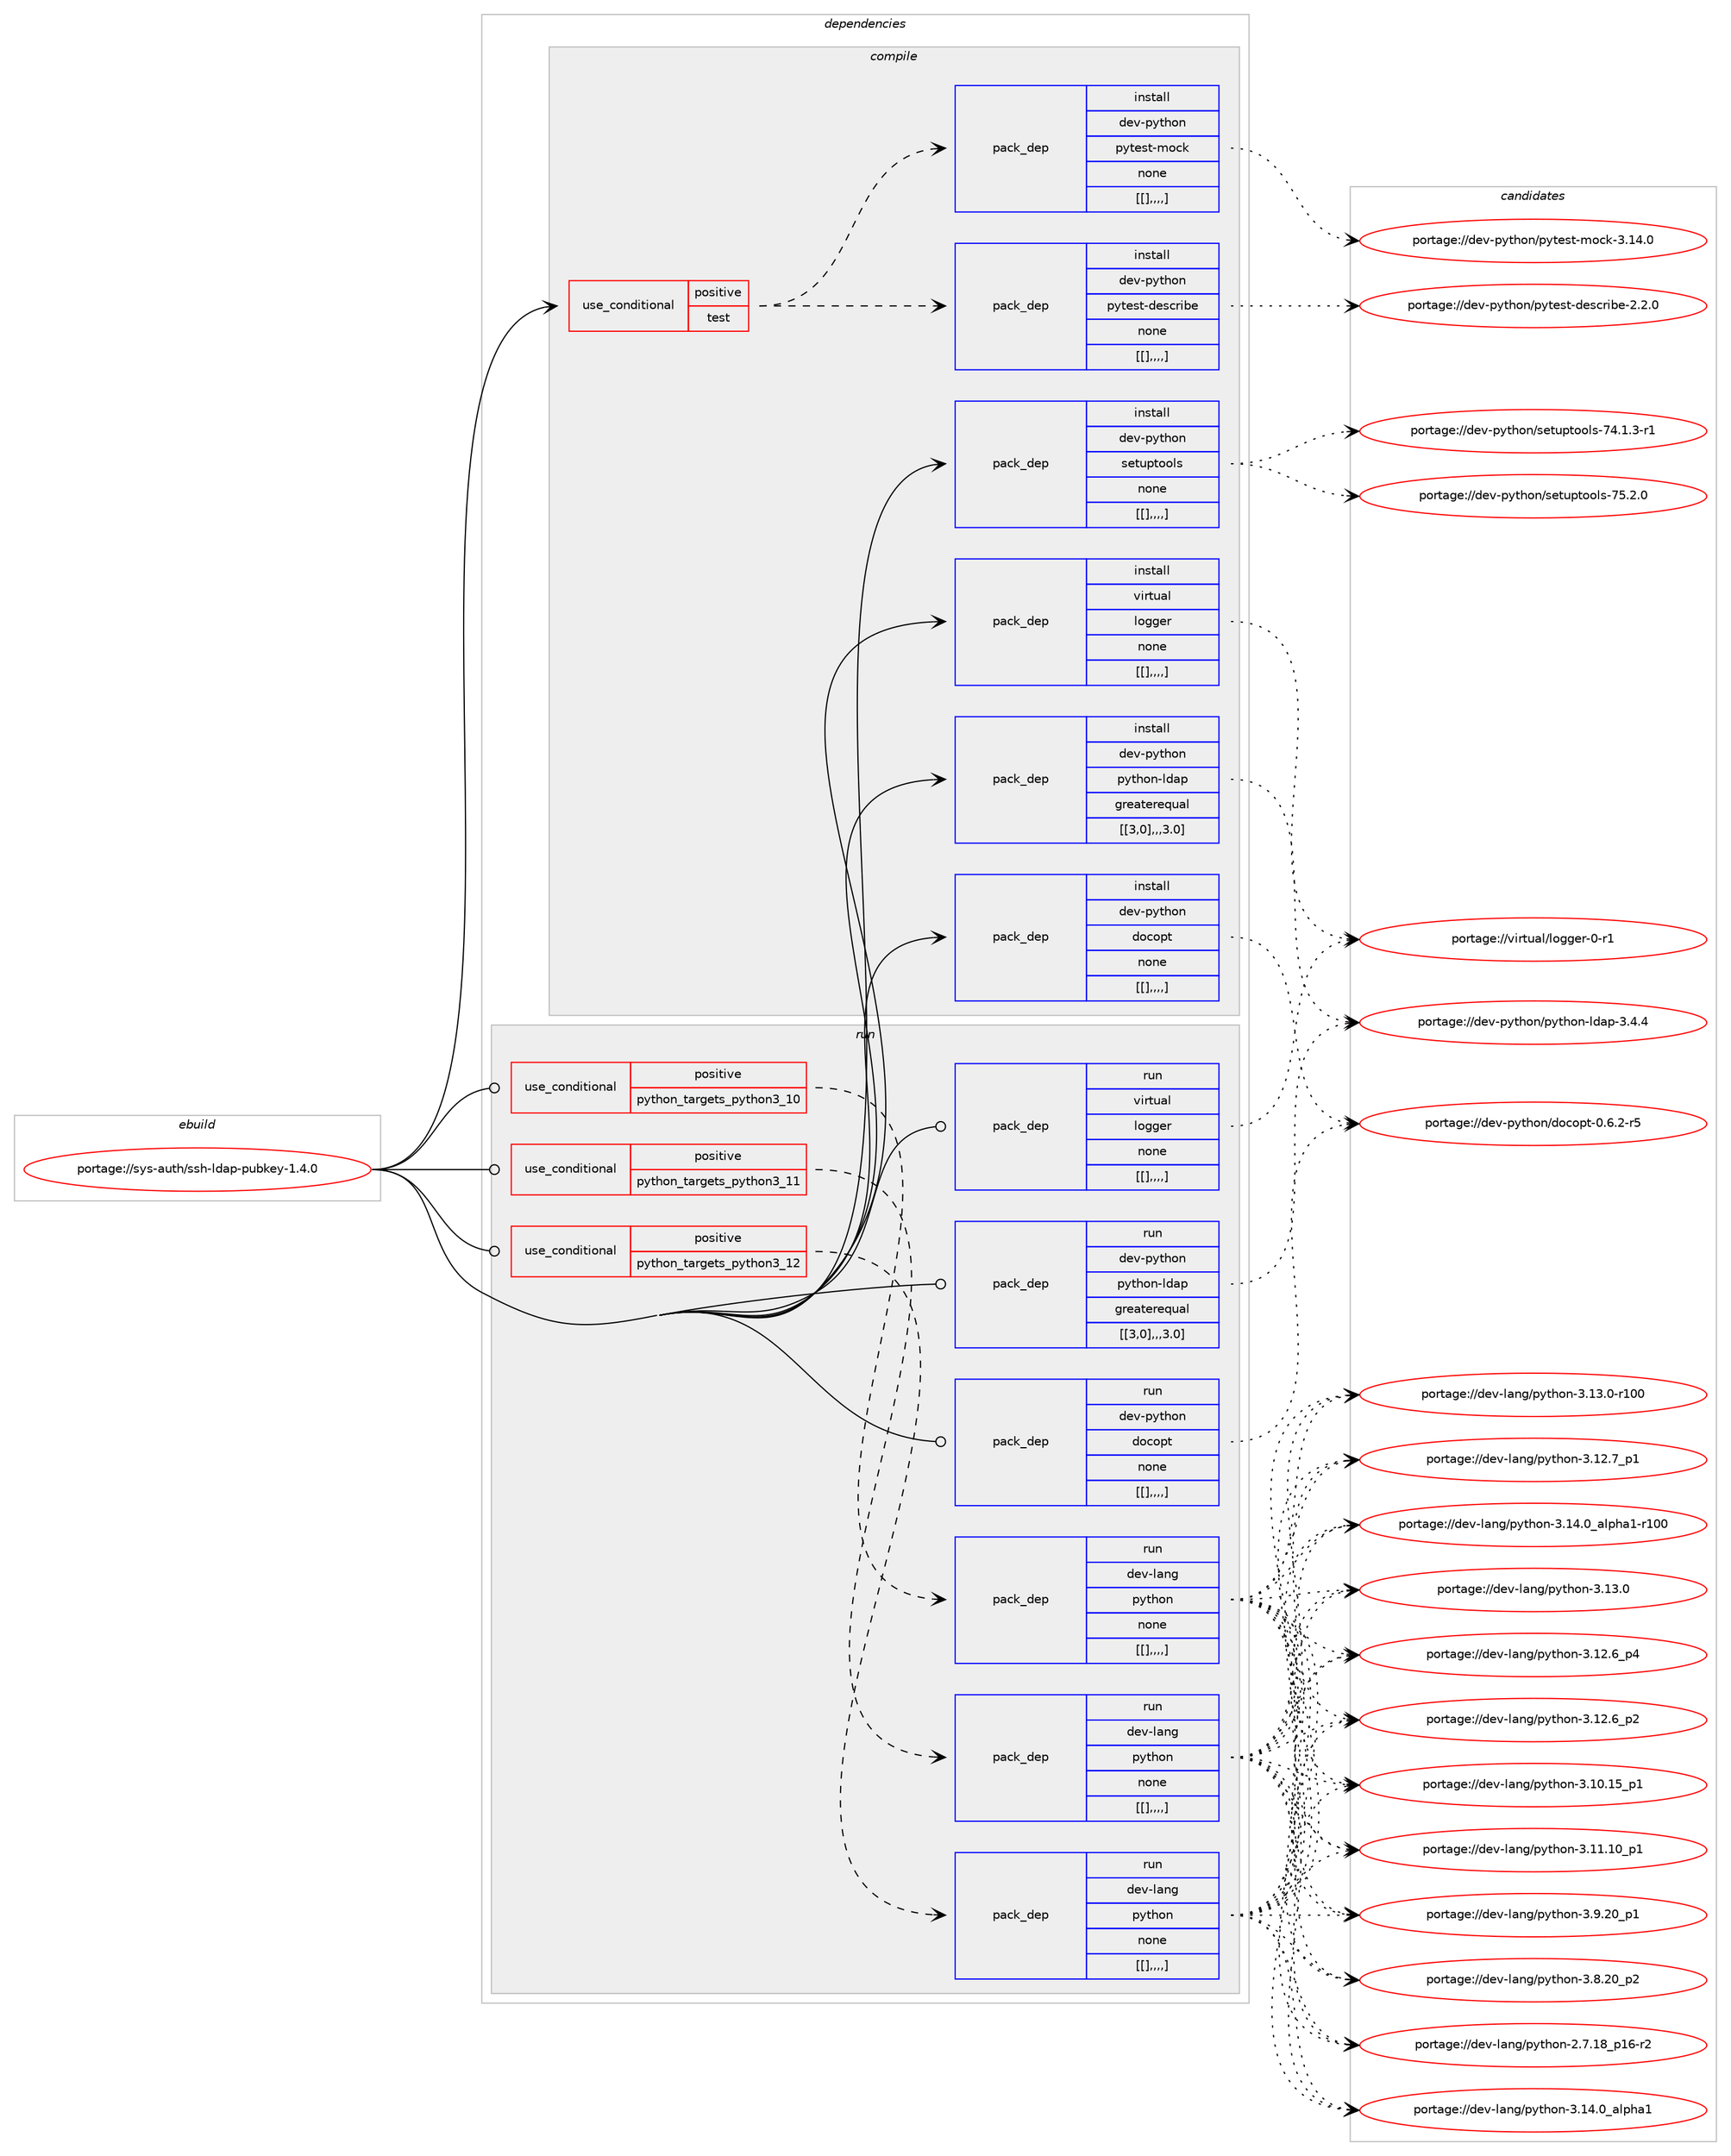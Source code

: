 digraph prolog {

# *************
# Graph options
# *************

newrank=true;
concentrate=true;
compound=true;
graph [rankdir=LR,fontname=Helvetica,fontsize=10,ranksep=1.5];#, ranksep=2.5, nodesep=0.2];
edge  [arrowhead=vee];
node  [fontname=Helvetica,fontsize=10];

# **********
# The ebuild
# **********

subgraph cluster_leftcol {
color=gray;
label=<<i>ebuild</i>>;
id [label="portage://sys-auth/ssh-ldap-pubkey-1.4.0", color=red, width=4, href="../sys-auth/ssh-ldap-pubkey-1.4.0.svg"];
}

# ****************
# The dependencies
# ****************

subgraph cluster_midcol {
color=gray;
label=<<i>dependencies</i>>;
subgraph cluster_compile {
fillcolor="#eeeeee";
style=filled;
label=<<i>compile</i>>;
subgraph cond119736 {
dependency449896 [label=<<TABLE BORDER="0" CELLBORDER="1" CELLSPACING="0" CELLPADDING="4"><TR><TD ROWSPAN="3" CELLPADDING="10">use_conditional</TD></TR><TR><TD>positive</TD></TR><TR><TD>test</TD></TR></TABLE>>, shape=none, color=red];
subgraph pack326979 {
dependency449935 [label=<<TABLE BORDER="0" CELLBORDER="1" CELLSPACING="0" CELLPADDING="4" WIDTH="220"><TR><TD ROWSPAN="6" CELLPADDING="30">pack_dep</TD></TR><TR><TD WIDTH="110">install</TD></TR><TR><TD>dev-python</TD></TR><TR><TD>pytest-describe</TD></TR><TR><TD>none</TD></TR><TR><TD>[[],,,,]</TD></TR></TABLE>>, shape=none, color=blue];
}
dependency449896:e -> dependency449935:w [weight=20,style="dashed",arrowhead="vee"];
subgraph pack327019 {
dependency449977 [label=<<TABLE BORDER="0" CELLBORDER="1" CELLSPACING="0" CELLPADDING="4" WIDTH="220"><TR><TD ROWSPAN="6" CELLPADDING="30">pack_dep</TD></TR><TR><TD WIDTH="110">install</TD></TR><TR><TD>dev-python</TD></TR><TR><TD>pytest-mock</TD></TR><TR><TD>none</TD></TR><TR><TD>[[],,,,]</TD></TR></TABLE>>, shape=none, color=blue];
}
dependency449896:e -> dependency449977:w [weight=20,style="dashed",arrowhead="vee"];
}
id:e -> dependency449896:w [weight=20,style="solid",arrowhead="vee"];
subgraph pack327033 {
dependency450020 [label=<<TABLE BORDER="0" CELLBORDER="1" CELLSPACING="0" CELLPADDING="4" WIDTH="220"><TR><TD ROWSPAN="6" CELLPADDING="30">pack_dep</TD></TR><TR><TD WIDTH="110">install</TD></TR><TR><TD>dev-python</TD></TR><TR><TD>docopt</TD></TR><TR><TD>none</TD></TR><TR><TD>[[],,,,]</TD></TR></TABLE>>, shape=none, color=blue];
}
id:e -> dependency450020:w [weight=20,style="solid",arrowhead="vee"];
subgraph pack327088 {
dependency450096 [label=<<TABLE BORDER="0" CELLBORDER="1" CELLSPACING="0" CELLPADDING="4" WIDTH="220"><TR><TD ROWSPAN="6" CELLPADDING="30">pack_dep</TD></TR><TR><TD WIDTH="110">install</TD></TR><TR><TD>dev-python</TD></TR><TR><TD>python-ldap</TD></TR><TR><TD>greaterequal</TD></TR><TR><TD>[[3,0],,,3.0]</TD></TR></TABLE>>, shape=none, color=blue];
}
id:e -> dependency450096:w [weight=20,style="solid",arrowhead="vee"];
subgraph pack327117 {
dependency450134 [label=<<TABLE BORDER="0" CELLBORDER="1" CELLSPACING="0" CELLPADDING="4" WIDTH="220"><TR><TD ROWSPAN="6" CELLPADDING="30">pack_dep</TD></TR><TR><TD WIDTH="110">install</TD></TR><TR><TD>dev-python</TD></TR><TR><TD>setuptools</TD></TR><TR><TD>none</TD></TR><TR><TD>[[],,,,]</TD></TR></TABLE>>, shape=none, color=blue];
}
id:e -> dependency450134:w [weight=20,style="solid",arrowhead="vee"];
subgraph pack327152 {
dependency450218 [label=<<TABLE BORDER="0" CELLBORDER="1" CELLSPACING="0" CELLPADDING="4" WIDTH="220"><TR><TD ROWSPAN="6" CELLPADDING="30">pack_dep</TD></TR><TR><TD WIDTH="110">install</TD></TR><TR><TD>virtual</TD></TR><TR><TD>logger</TD></TR><TR><TD>none</TD></TR><TR><TD>[[],,,,]</TD></TR></TABLE>>, shape=none, color=blue];
}
id:e -> dependency450218:w [weight=20,style="solid",arrowhead="vee"];
}
subgraph cluster_compileandrun {
fillcolor="#eeeeee";
style=filled;
label=<<i>compile and run</i>>;
}
subgraph cluster_run {
fillcolor="#eeeeee";
style=filled;
label=<<i>run</i>>;
subgraph cond119869 {
dependency450288 [label=<<TABLE BORDER="0" CELLBORDER="1" CELLSPACING="0" CELLPADDING="4"><TR><TD ROWSPAN="3" CELLPADDING="10">use_conditional</TD></TR><TR><TD>positive</TD></TR><TR><TD>python_targets_python3_10</TD></TR></TABLE>>, shape=none, color=red];
subgraph pack327221 {
dependency450294 [label=<<TABLE BORDER="0" CELLBORDER="1" CELLSPACING="0" CELLPADDING="4" WIDTH="220"><TR><TD ROWSPAN="6" CELLPADDING="30">pack_dep</TD></TR><TR><TD WIDTH="110">run</TD></TR><TR><TD>dev-lang</TD></TR><TR><TD>python</TD></TR><TR><TD>none</TD></TR><TR><TD>[[],,,,]</TD></TR></TABLE>>, shape=none, color=blue];
}
dependency450288:e -> dependency450294:w [weight=20,style="dashed",arrowhead="vee"];
}
id:e -> dependency450288:w [weight=20,style="solid",arrowhead="odot"];
subgraph cond119877 {
dependency450302 [label=<<TABLE BORDER="0" CELLBORDER="1" CELLSPACING="0" CELLPADDING="4"><TR><TD ROWSPAN="3" CELLPADDING="10">use_conditional</TD></TR><TR><TD>positive</TD></TR><TR><TD>python_targets_python3_11</TD></TR></TABLE>>, shape=none, color=red];
subgraph pack327227 {
dependency450317 [label=<<TABLE BORDER="0" CELLBORDER="1" CELLSPACING="0" CELLPADDING="4" WIDTH="220"><TR><TD ROWSPAN="6" CELLPADDING="30">pack_dep</TD></TR><TR><TD WIDTH="110">run</TD></TR><TR><TD>dev-lang</TD></TR><TR><TD>python</TD></TR><TR><TD>none</TD></TR><TR><TD>[[],,,,]</TD></TR></TABLE>>, shape=none, color=blue];
}
dependency450302:e -> dependency450317:w [weight=20,style="dashed",arrowhead="vee"];
}
id:e -> dependency450302:w [weight=20,style="solid",arrowhead="odot"];
subgraph cond119929 {
dependency450418 [label=<<TABLE BORDER="0" CELLBORDER="1" CELLSPACING="0" CELLPADDING="4"><TR><TD ROWSPAN="3" CELLPADDING="10">use_conditional</TD></TR><TR><TD>positive</TD></TR><TR><TD>python_targets_python3_12</TD></TR></TABLE>>, shape=none, color=red];
subgraph pack327323 {
dependency450468 [label=<<TABLE BORDER="0" CELLBORDER="1" CELLSPACING="0" CELLPADDING="4" WIDTH="220"><TR><TD ROWSPAN="6" CELLPADDING="30">pack_dep</TD></TR><TR><TD WIDTH="110">run</TD></TR><TR><TD>dev-lang</TD></TR><TR><TD>python</TD></TR><TR><TD>none</TD></TR><TR><TD>[[],,,,]</TD></TR></TABLE>>, shape=none, color=blue];
}
dependency450418:e -> dependency450468:w [weight=20,style="dashed",arrowhead="vee"];
}
id:e -> dependency450418:w [weight=20,style="solid",arrowhead="odot"];
subgraph pack327346 {
dependency450527 [label=<<TABLE BORDER="0" CELLBORDER="1" CELLSPACING="0" CELLPADDING="4" WIDTH="220"><TR><TD ROWSPAN="6" CELLPADDING="30">pack_dep</TD></TR><TR><TD WIDTH="110">run</TD></TR><TR><TD>dev-python</TD></TR><TR><TD>docopt</TD></TR><TR><TD>none</TD></TR><TR><TD>[[],,,,]</TD></TR></TABLE>>, shape=none, color=blue];
}
id:e -> dependency450527:w [weight=20,style="solid",arrowhead="odot"];
subgraph pack327363 {
dependency450546 [label=<<TABLE BORDER="0" CELLBORDER="1" CELLSPACING="0" CELLPADDING="4" WIDTH="220"><TR><TD ROWSPAN="6" CELLPADDING="30">pack_dep</TD></TR><TR><TD WIDTH="110">run</TD></TR><TR><TD>dev-python</TD></TR><TR><TD>python-ldap</TD></TR><TR><TD>greaterequal</TD></TR><TR><TD>[[3,0],,,3.0]</TD></TR></TABLE>>, shape=none, color=blue];
}
id:e -> dependency450546:w [weight=20,style="solid",arrowhead="odot"];
subgraph pack327364 {
dependency450562 [label=<<TABLE BORDER="0" CELLBORDER="1" CELLSPACING="0" CELLPADDING="4" WIDTH="220"><TR><TD ROWSPAN="6" CELLPADDING="30">pack_dep</TD></TR><TR><TD WIDTH="110">run</TD></TR><TR><TD>virtual</TD></TR><TR><TD>logger</TD></TR><TR><TD>none</TD></TR><TR><TD>[[],,,,]</TD></TR></TABLE>>, shape=none, color=blue];
}
id:e -> dependency450562:w [weight=20,style="solid",arrowhead="odot"];
}
}

# **************
# The candidates
# **************

subgraph cluster_choices {
rank=same;
color=gray;
label=<<i>candidates</i>>;

subgraph choice326450 {
color=black;
nodesep=1;
choice1001011184511212111610411111047112121116101115116451001011159911410598101455046504648 [label="portage://dev-python/pytest-describe-2.2.0", color=red, width=4,href="../dev-python/pytest-describe-2.2.0.svg"];
dependency449935:e -> choice1001011184511212111610411111047112121116101115116451001011159911410598101455046504648:w [style=dotted,weight="100"];
}
subgraph choice326452 {
color=black;
nodesep=1;
choice1001011184511212111610411111047112121116101115116451091119910745514649524648 [label="portage://dev-python/pytest-mock-3.14.0", color=red, width=4,href="../dev-python/pytest-mock-3.14.0.svg"];
dependency449977:e -> choice1001011184511212111610411111047112121116101115116451091119910745514649524648:w [style=dotted,weight="100"];
}
subgraph choice326457 {
color=black;
nodesep=1;
choice1001011184511212111610411111047100111991111121164548465446504511453 [label="portage://dev-python/docopt-0.6.2-r5", color=red, width=4,href="../dev-python/docopt-0.6.2-r5.svg"];
dependency450020:e -> choice1001011184511212111610411111047100111991111121164548465446504511453:w [style=dotted,weight="100"];
}
subgraph choice326477 {
color=black;
nodesep=1;
choice10010111845112121116104111110471121211161041111104510810097112455146524652 [label="portage://dev-python/python-ldap-3.4.4", color=red, width=4,href="../dev-python/python-ldap-3.4.4.svg"];
dependency450096:e -> choice10010111845112121116104111110471121211161041111104510810097112455146524652:w [style=dotted,weight="100"];
}
subgraph choice326480 {
color=black;
nodesep=1;
choice100101118451121211161041111104711510111611711211611111110811545555346504648 [label="portage://dev-python/setuptools-75.2.0", color=red, width=4,href="../dev-python/setuptools-75.2.0.svg"];
choice1001011184511212111610411111047115101116117112116111111108115455552464946514511449 [label="portage://dev-python/setuptools-74.1.3-r1", color=red, width=4,href="../dev-python/setuptools-74.1.3-r1.svg"];
dependency450134:e -> choice100101118451121211161041111104711510111611711211611111110811545555346504648:w [style=dotted,weight="100"];
dependency450134:e -> choice1001011184511212111610411111047115101116117112116111111108115455552464946514511449:w [style=dotted,weight="100"];
}
subgraph choice326485 {
color=black;
nodesep=1;
choice118105114116117971084710811110310310111445484511449 [label="portage://virtual/logger-0-r1", color=red, width=4,href="../virtual/logger-0-r1.svg"];
dependency450218:e -> choice118105114116117971084710811110310310111445484511449:w [style=dotted,weight="100"];
}
subgraph choice326489 {
color=black;
nodesep=1;
choice100101118451089711010347112121116104111110455146495246489597108112104974945114494848 [label="portage://dev-lang/python-3.14.0_alpha1-r100", color=red, width=4,href="../dev-lang/python-3.14.0_alpha1-r100.svg"];
choice1001011184510897110103471121211161041111104551464952464895971081121049749 [label="portage://dev-lang/python-3.14.0_alpha1", color=red, width=4,href="../dev-lang/python-3.14.0_alpha1.svg"];
choice1001011184510897110103471121211161041111104551464951464845114494848 [label="portage://dev-lang/python-3.13.0-r100", color=red, width=4,href="../dev-lang/python-3.13.0-r100.svg"];
choice10010111845108971101034711212111610411111045514649514648 [label="portage://dev-lang/python-3.13.0", color=red, width=4,href="../dev-lang/python-3.13.0.svg"];
choice100101118451089711010347112121116104111110455146495046559511249 [label="portage://dev-lang/python-3.12.7_p1", color=red, width=4,href="../dev-lang/python-3.12.7_p1.svg"];
choice100101118451089711010347112121116104111110455146495046549511252 [label="portage://dev-lang/python-3.12.6_p4", color=red, width=4,href="../dev-lang/python-3.12.6_p4.svg"];
choice100101118451089711010347112121116104111110455146495046549511250 [label="portage://dev-lang/python-3.12.6_p2", color=red, width=4,href="../dev-lang/python-3.12.6_p2.svg"];
choice10010111845108971101034711212111610411111045514649494649489511249 [label="portage://dev-lang/python-3.11.10_p1", color=red, width=4,href="../dev-lang/python-3.11.10_p1.svg"];
choice10010111845108971101034711212111610411111045514649484649539511249 [label="portage://dev-lang/python-3.10.15_p1", color=red, width=4,href="../dev-lang/python-3.10.15_p1.svg"];
choice100101118451089711010347112121116104111110455146574650489511249 [label="portage://dev-lang/python-3.9.20_p1", color=red, width=4,href="../dev-lang/python-3.9.20_p1.svg"];
choice100101118451089711010347112121116104111110455146564650489511250 [label="portage://dev-lang/python-3.8.20_p2", color=red, width=4,href="../dev-lang/python-3.8.20_p2.svg"];
choice100101118451089711010347112121116104111110455046554649569511249544511450 [label="portage://dev-lang/python-2.7.18_p16-r2", color=red, width=4,href="../dev-lang/python-2.7.18_p16-r2.svg"];
dependency450294:e -> choice100101118451089711010347112121116104111110455146495246489597108112104974945114494848:w [style=dotted,weight="100"];
dependency450294:e -> choice1001011184510897110103471121211161041111104551464952464895971081121049749:w [style=dotted,weight="100"];
dependency450294:e -> choice1001011184510897110103471121211161041111104551464951464845114494848:w [style=dotted,weight="100"];
dependency450294:e -> choice10010111845108971101034711212111610411111045514649514648:w [style=dotted,weight="100"];
dependency450294:e -> choice100101118451089711010347112121116104111110455146495046559511249:w [style=dotted,weight="100"];
dependency450294:e -> choice100101118451089711010347112121116104111110455146495046549511252:w [style=dotted,weight="100"];
dependency450294:e -> choice100101118451089711010347112121116104111110455146495046549511250:w [style=dotted,weight="100"];
dependency450294:e -> choice10010111845108971101034711212111610411111045514649494649489511249:w [style=dotted,weight="100"];
dependency450294:e -> choice10010111845108971101034711212111610411111045514649484649539511249:w [style=dotted,weight="100"];
dependency450294:e -> choice100101118451089711010347112121116104111110455146574650489511249:w [style=dotted,weight="100"];
dependency450294:e -> choice100101118451089711010347112121116104111110455146564650489511250:w [style=dotted,weight="100"];
dependency450294:e -> choice100101118451089711010347112121116104111110455046554649569511249544511450:w [style=dotted,weight="100"];
}
subgraph choice326505 {
color=black;
nodesep=1;
choice100101118451089711010347112121116104111110455146495246489597108112104974945114494848 [label="portage://dev-lang/python-3.14.0_alpha1-r100", color=red, width=4,href="../dev-lang/python-3.14.0_alpha1-r100.svg"];
choice1001011184510897110103471121211161041111104551464952464895971081121049749 [label="portage://dev-lang/python-3.14.0_alpha1", color=red, width=4,href="../dev-lang/python-3.14.0_alpha1.svg"];
choice1001011184510897110103471121211161041111104551464951464845114494848 [label="portage://dev-lang/python-3.13.0-r100", color=red, width=4,href="../dev-lang/python-3.13.0-r100.svg"];
choice10010111845108971101034711212111610411111045514649514648 [label="portage://dev-lang/python-3.13.0", color=red, width=4,href="../dev-lang/python-3.13.0.svg"];
choice100101118451089711010347112121116104111110455146495046559511249 [label="portage://dev-lang/python-3.12.7_p1", color=red, width=4,href="../dev-lang/python-3.12.7_p1.svg"];
choice100101118451089711010347112121116104111110455146495046549511252 [label="portage://dev-lang/python-3.12.6_p4", color=red, width=4,href="../dev-lang/python-3.12.6_p4.svg"];
choice100101118451089711010347112121116104111110455146495046549511250 [label="portage://dev-lang/python-3.12.6_p2", color=red, width=4,href="../dev-lang/python-3.12.6_p2.svg"];
choice10010111845108971101034711212111610411111045514649494649489511249 [label="portage://dev-lang/python-3.11.10_p1", color=red, width=4,href="../dev-lang/python-3.11.10_p1.svg"];
choice10010111845108971101034711212111610411111045514649484649539511249 [label="portage://dev-lang/python-3.10.15_p1", color=red, width=4,href="../dev-lang/python-3.10.15_p1.svg"];
choice100101118451089711010347112121116104111110455146574650489511249 [label="portage://dev-lang/python-3.9.20_p1", color=red, width=4,href="../dev-lang/python-3.9.20_p1.svg"];
choice100101118451089711010347112121116104111110455146564650489511250 [label="portage://dev-lang/python-3.8.20_p2", color=red, width=4,href="../dev-lang/python-3.8.20_p2.svg"];
choice100101118451089711010347112121116104111110455046554649569511249544511450 [label="portage://dev-lang/python-2.7.18_p16-r2", color=red, width=4,href="../dev-lang/python-2.7.18_p16-r2.svg"];
dependency450317:e -> choice100101118451089711010347112121116104111110455146495246489597108112104974945114494848:w [style=dotted,weight="100"];
dependency450317:e -> choice1001011184510897110103471121211161041111104551464952464895971081121049749:w [style=dotted,weight="100"];
dependency450317:e -> choice1001011184510897110103471121211161041111104551464951464845114494848:w [style=dotted,weight="100"];
dependency450317:e -> choice10010111845108971101034711212111610411111045514649514648:w [style=dotted,weight="100"];
dependency450317:e -> choice100101118451089711010347112121116104111110455146495046559511249:w [style=dotted,weight="100"];
dependency450317:e -> choice100101118451089711010347112121116104111110455146495046549511252:w [style=dotted,weight="100"];
dependency450317:e -> choice100101118451089711010347112121116104111110455146495046549511250:w [style=dotted,weight="100"];
dependency450317:e -> choice10010111845108971101034711212111610411111045514649494649489511249:w [style=dotted,weight="100"];
dependency450317:e -> choice10010111845108971101034711212111610411111045514649484649539511249:w [style=dotted,weight="100"];
dependency450317:e -> choice100101118451089711010347112121116104111110455146574650489511249:w [style=dotted,weight="100"];
dependency450317:e -> choice100101118451089711010347112121116104111110455146564650489511250:w [style=dotted,weight="100"];
dependency450317:e -> choice100101118451089711010347112121116104111110455046554649569511249544511450:w [style=dotted,weight="100"];
}
subgraph choice326518 {
color=black;
nodesep=1;
choice100101118451089711010347112121116104111110455146495246489597108112104974945114494848 [label="portage://dev-lang/python-3.14.0_alpha1-r100", color=red, width=4,href="../dev-lang/python-3.14.0_alpha1-r100.svg"];
choice1001011184510897110103471121211161041111104551464952464895971081121049749 [label="portage://dev-lang/python-3.14.0_alpha1", color=red, width=4,href="../dev-lang/python-3.14.0_alpha1.svg"];
choice1001011184510897110103471121211161041111104551464951464845114494848 [label="portage://dev-lang/python-3.13.0-r100", color=red, width=4,href="../dev-lang/python-3.13.0-r100.svg"];
choice10010111845108971101034711212111610411111045514649514648 [label="portage://dev-lang/python-3.13.0", color=red, width=4,href="../dev-lang/python-3.13.0.svg"];
choice100101118451089711010347112121116104111110455146495046559511249 [label="portage://dev-lang/python-3.12.7_p1", color=red, width=4,href="../dev-lang/python-3.12.7_p1.svg"];
choice100101118451089711010347112121116104111110455146495046549511252 [label="portage://dev-lang/python-3.12.6_p4", color=red, width=4,href="../dev-lang/python-3.12.6_p4.svg"];
choice100101118451089711010347112121116104111110455146495046549511250 [label="portage://dev-lang/python-3.12.6_p2", color=red, width=4,href="../dev-lang/python-3.12.6_p2.svg"];
choice10010111845108971101034711212111610411111045514649494649489511249 [label="portage://dev-lang/python-3.11.10_p1", color=red, width=4,href="../dev-lang/python-3.11.10_p1.svg"];
choice10010111845108971101034711212111610411111045514649484649539511249 [label="portage://dev-lang/python-3.10.15_p1", color=red, width=4,href="../dev-lang/python-3.10.15_p1.svg"];
choice100101118451089711010347112121116104111110455146574650489511249 [label="portage://dev-lang/python-3.9.20_p1", color=red, width=4,href="../dev-lang/python-3.9.20_p1.svg"];
choice100101118451089711010347112121116104111110455146564650489511250 [label="portage://dev-lang/python-3.8.20_p2", color=red, width=4,href="../dev-lang/python-3.8.20_p2.svg"];
choice100101118451089711010347112121116104111110455046554649569511249544511450 [label="portage://dev-lang/python-2.7.18_p16-r2", color=red, width=4,href="../dev-lang/python-2.7.18_p16-r2.svg"];
dependency450468:e -> choice100101118451089711010347112121116104111110455146495246489597108112104974945114494848:w [style=dotted,weight="100"];
dependency450468:e -> choice1001011184510897110103471121211161041111104551464952464895971081121049749:w [style=dotted,weight="100"];
dependency450468:e -> choice1001011184510897110103471121211161041111104551464951464845114494848:w [style=dotted,weight="100"];
dependency450468:e -> choice10010111845108971101034711212111610411111045514649514648:w [style=dotted,weight="100"];
dependency450468:e -> choice100101118451089711010347112121116104111110455146495046559511249:w [style=dotted,weight="100"];
dependency450468:e -> choice100101118451089711010347112121116104111110455146495046549511252:w [style=dotted,weight="100"];
dependency450468:e -> choice100101118451089711010347112121116104111110455146495046549511250:w [style=dotted,weight="100"];
dependency450468:e -> choice10010111845108971101034711212111610411111045514649494649489511249:w [style=dotted,weight="100"];
dependency450468:e -> choice10010111845108971101034711212111610411111045514649484649539511249:w [style=dotted,weight="100"];
dependency450468:e -> choice100101118451089711010347112121116104111110455146574650489511249:w [style=dotted,weight="100"];
dependency450468:e -> choice100101118451089711010347112121116104111110455146564650489511250:w [style=dotted,weight="100"];
dependency450468:e -> choice100101118451089711010347112121116104111110455046554649569511249544511450:w [style=dotted,weight="100"];
}
subgraph choice326549 {
color=black;
nodesep=1;
choice1001011184511212111610411111047100111991111121164548465446504511453 [label="portage://dev-python/docopt-0.6.2-r5", color=red, width=4,href="../dev-python/docopt-0.6.2-r5.svg"];
dependency450527:e -> choice1001011184511212111610411111047100111991111121164548465446504511453:w [style=dotted,weight="100"];
}
subgraph choice326569 {
color=black;
nodesep=1;
choice10010111845112121116104111110471121211161041111104510810097112455146524652 [label="portage://dev-python/python-ldap-3.4.4", color=red, width=4,href="../dev-python/python-ldap-3.4.4.svg"];
dependency450546:e -> choice10010111845112121116104111110471121211161041111104510810097112455146524652:w [style=dotted,weight="100"];
}
subgraph choice326581 {
color=black;
nodesep=1;
choice118105114116117971084710811110310310111445484511449 [label="portage://virtual/logger-0-r1", color=red, width=4,href="../virtual/logger-0-r1.svg"];
dependency450562:e -> choice118105114116117971084710811110310310111445484511449:w [style=dotted,weight="100"];
}
}

}
